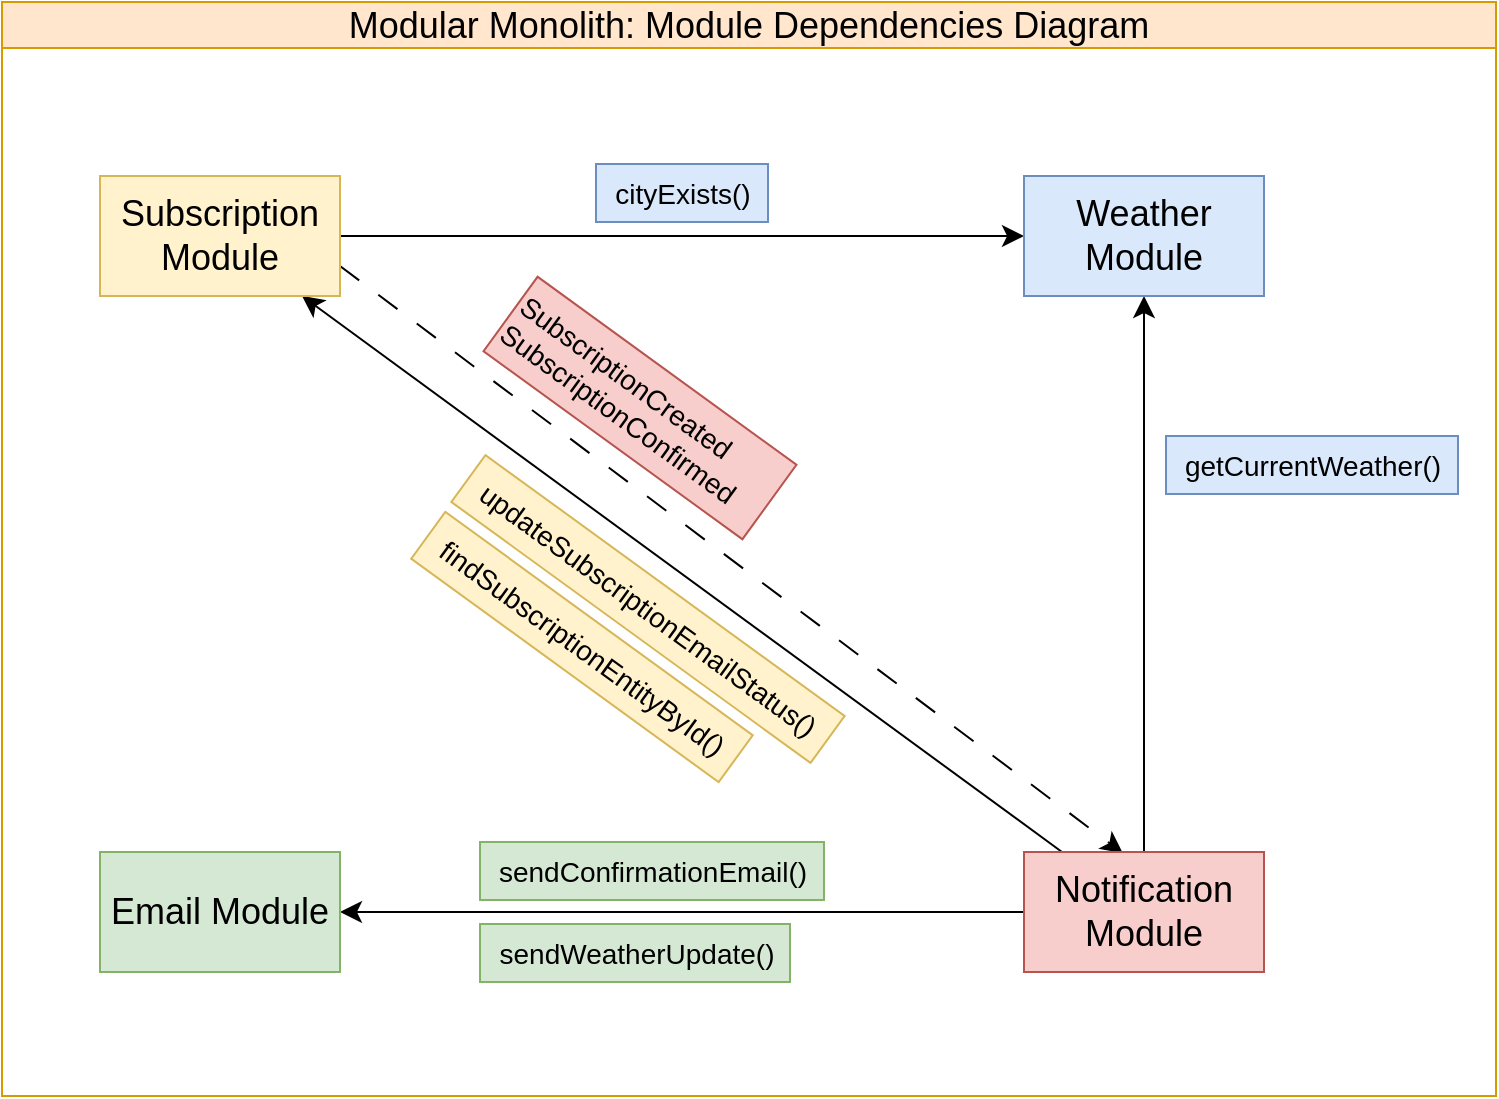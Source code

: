 <mxfile version="27.2.0">
  <diagram name="Page-1" id="9puum_7bB_8Ls2rKnQzw">
    <mxGraphModel grid="0" page="0" gridSize="10" guides="1" tooltips="1" connect="1" arrows="1" fold="1" pageScale="1" pageWidth="850" pageHeight="1100" math="0" shadow="0">
      <root>
        <mxCell id="0" />
        <mxCell id="1" parent="0" />
        <mxCell id="i19Y0AwOucV5XpXeKmzI-15" value="&lt;font style=&quot;font-size: 18px; font-weight: normal;&quot;&gt;Modular Monolith: Module Dependencies Diagram&lt;/font&gt;" style="swimlane;whiteSpace=wrap;html=1;fillColor=#ffe6cc;strokeColor=#d79b00;" vertex="1" parent="1">
          <mxGeometry x="-140" width="747" height="547" as="geometry" />
        </mxCell>
        <mxCell id="i19Y0AwOucV5XpXeKmzI-5" value="" style="edgeStyle=none;curved=1;rounded=0;orthogonalLoop=1;jettySize=auto;html=1;fontSize=12;startSize=8;endSize=8;" edge="1" parent="i19Y0AwOucV5XpXeKmzI-15" source="i19Y0AwOucV5XpXeKmzI-1" target="i19Y0AwOucV5XpXeKmzI-2">
          <mxGeometry relative="1" as="geometry" />
        </mxCell>
        <mxCell id="i19Y0AwOucV5XpXeKmzI-16" style="edgeStyle=none;curved=1;rounded=0;orthogonalLoop=1;jettySize=auto;html=1;entryX=0.412;entryY=0.01;entryDx=0;entryDy=0;fontSize=12;startSize=8;endSize=8;exitX=1;exitY=0.75;exitDx=0;exitDy=0;entryPerimeter=0;dashed=1;dashPattern=12 12;" edge="1" parent="i19Y0AwOucV5XpXeKmzI-15" source="i19Y0AwOucV5XpXeKmzI-1" target="i19Y0AwOucV5XpXeKmzI-4">
          <mxGeometry relative="1" as="geometry" />
        </mxCell>
        <mxCell id="i19Y0AwOucV5XpXeKmzI-7" value="" style="edgeStyle=none;curved=1;rounded=0;orthogonalLoop=1;jettySize=auto;html=1;fontSize=12;startSize=8;endSize=8;" edge="1" parent="i19Y0AwOucV5XpXeKmzI-15" source="i19Y0AwOucV5XpXeKmzI-4" target="i19Y0AwOucV5XpXeKmzI-2">
          <mxGeometry relative="1" as="geometry" />
        </mxCell>
        <mxCell id="i19Y0AwOucV5XpXeKmzI-9" style="edgeStyle=none;curved=1;rounded=0;orthogonalLoop=1;jettySize=auto;html=1;fontSize=12;startSize=8;endSize=8;" edge="1" parent="i19Y0AwOucV5XpXeKmzI-15" source="i19Y0AwOucV5XpXeKmzI-4" target="i19Y0AwOucV5XpXeKmzI-1">
          <mxGeometry relative="1" as="geometry" />
        </mxCell>
        <mxCell id="i19Y0AwOucV5XpXeKmzI-12" style="edgeStyle=none;curved=1;rounded=0;orthogonalLoop=1;jettySize=auto;html=1;fontSize=12;startSize=8;endSize=8;" edge="1" parent="i19Y0AwOucV5XpXeKmzI-15" source="i19Y0AwOucV5XpXeKmzI-4" target="i19Y0AwOucV5XpXeKmzI-3">
          <mxGeometry relative="1" as="geometry" />
        </mxCell>
        <mxCell id="i19Y0AwOucV5XpXeKmzI-1" value="Subscription Module" style="rounded=0;whiteSpace=wrap;html=1;fontSize=18;fillColor=#fff2cc;strokeColor=#d6b656;" vertex="1" parent="i19Y0AwOucV5XpXeKmzI-15">
          <mxGeometry x="49" y="87" width="120" height="60" as="geometry" />
        </mxCell>
        <mxCell id="i19Y0AwOucV5XpXeKmzI-2" value="Weather Module" style="rounded=0;whiteSpace=wrap;html=1;fontSize=18;fillColor=#dae8fc;strokeColor=#6c8ebf;" vertex="1" parent="i19Y0AwOucV5XpXeKmzI-15">
          <mxGeometry x="511" y="87" width="120" height="60" as="geometry" />
        </mxCell>
        <mxCell id="i19Y0AwOucV5XpXeKmzI-6" value="&lt;font&gt;cityExists()&lt;/font&gt;" style="text;html=1;align=center;verticalAlign=middle;resizable=0;points=[];autosize=1;strokeColor=#6c8ebf;fillColor=#dae8fc;fontSize=14;" vertex="1" parent="i19Y0AwOucV5XpXeKmzI-15">
          <mxGeometry x="297" y="81" width="86" height="29" as="geometry" />
        </mxCell>
        <mxCell id="i19Y0AwOucV5XpXeKmzI-17" value="SubscriptionCreated&lt;div&gt;SubscriptionConfirmed&lt;/div&gt;" style="text;html=1;align=left;verticalAlign=middle;resizable=0;points=[];autosize=1;strokeColor=#b85450;fillColor=#f8cecc;fontSize=14;rotation=36;" vertex="1" parent="i19Y0AwOucV5XpXeKmzI-15">
          <mxGeometry x="239" y="180" width="160" height="46" as="geometry" />
        </mxCell>
        <mxCell id="i19Y0AwOucV5XpXeKmzI-11" value="updateSubscriptionEmailStatus()" style="text;html=1;align=center;verticalAlign=middle;resizable=0;points=[];autosize=1;strokeColor=#d6b656;fillColor=#fff2cc;fontSize=14;rotation=36;" vertex="1" parent="i19Y0AwOucV5XpXeKmzI-15">
          <mxGeometry x="212" y="289" width="222" height="29" as="geometry" />
        </mxCell>
        <mxCell id="i19Y0AwOucV5XpXeKmzI-10" value="findSubscriptionEntityById()" style="text;html=1;align=center;verticalAlign=middle;resizable=0;points=[];autosize=1;strokeColor=#d6b656;fillColor=#fff2cc;fontSize=14;rotation=36;" vertex="1" parent="i19Y0AwOucV5XpXeKmzI-15">
          <mxGeometry x="195" y="308" width="190" height="29" as="geometry" />
        </mxCell>
        <mxCell id="i19Y0AwOucV5XpXeKmzI-3" value="Email Module" style="rounded=0;whiteSpace=wrap;html=1;fontSize=18;fillColor=#d5e8d4;strokeColor=#82b366;" vertex="1" parent="i19Y0AwOucV5XpXeKmzI-15">
          <mxGeometry x="49" y="425" width="120" height="60" as="geometry" />
        </mxCell>
        <mxCell id="i19Y0AwOucV5XpXeKmzI-14" value="sendConfirmationEmail()" style="text;html=1;align=center;verticalAlign=middle;resizable=0;points=[];autosize=1;strokeColor=#82b366;fillColor=#d5e8d4;fontSize=14;" vertex="1" parent="i19Y0AwOucV5XpXeKmzI-15">
          <mxGeometry x="239" y="420" width="172" height="29" as="geometry" />
        </mxCell>
        <mxCell id="i19Y0AwOucV5XpXeKmzI-13" value="sendWeatherUpdate()" style="text;html=1;align=center;verticalAlign=middle;resizable=0;points=[];autosize=1;strokeColor=#82b366;fillColor=#d5e8d4;fontSize=14;" vertex="1" parent="i19Y0AwOucV5XpXeKmzI-15">
          <mxGeometry x="239" y="461" width="155" height="29" as="geometry" />
        </mxCell>
        <mxCell id="i19Y0AwOucV5XpXeKmzI-4" value="Notification Module" style="rounded=0;whiteSpace=wrap;html=1;fontSize=18;fillColor=#f8cecc;strokeColor=#b85450;" vertex="1" parent="i19Y0AwOucV5XpXeKmzI-15">
          <mxGeometry x="511" y="425" width="120" height="60" as="geometry" />
        </mxCell>
        <mxCell id="i19Y0AwOucV5XpXeKmzI-8" value="getCurrentWeather()" style="text;html=1;align=center;verticalAlign=middle;resizable=0;points=[];autosize=1;strokeColor=#6c8ebf;fillColor=#dae8fc;fontSize=14;" vertex="1" parent="i19Y0AwOucV5XpXeKmzI-15">
          <mxGeometry x="582" y="217" width="146" height="29" as="geometry" />
        </mxCell>
      </root>
    </mxGraphModel>
  </diagram>
</mxfile>
